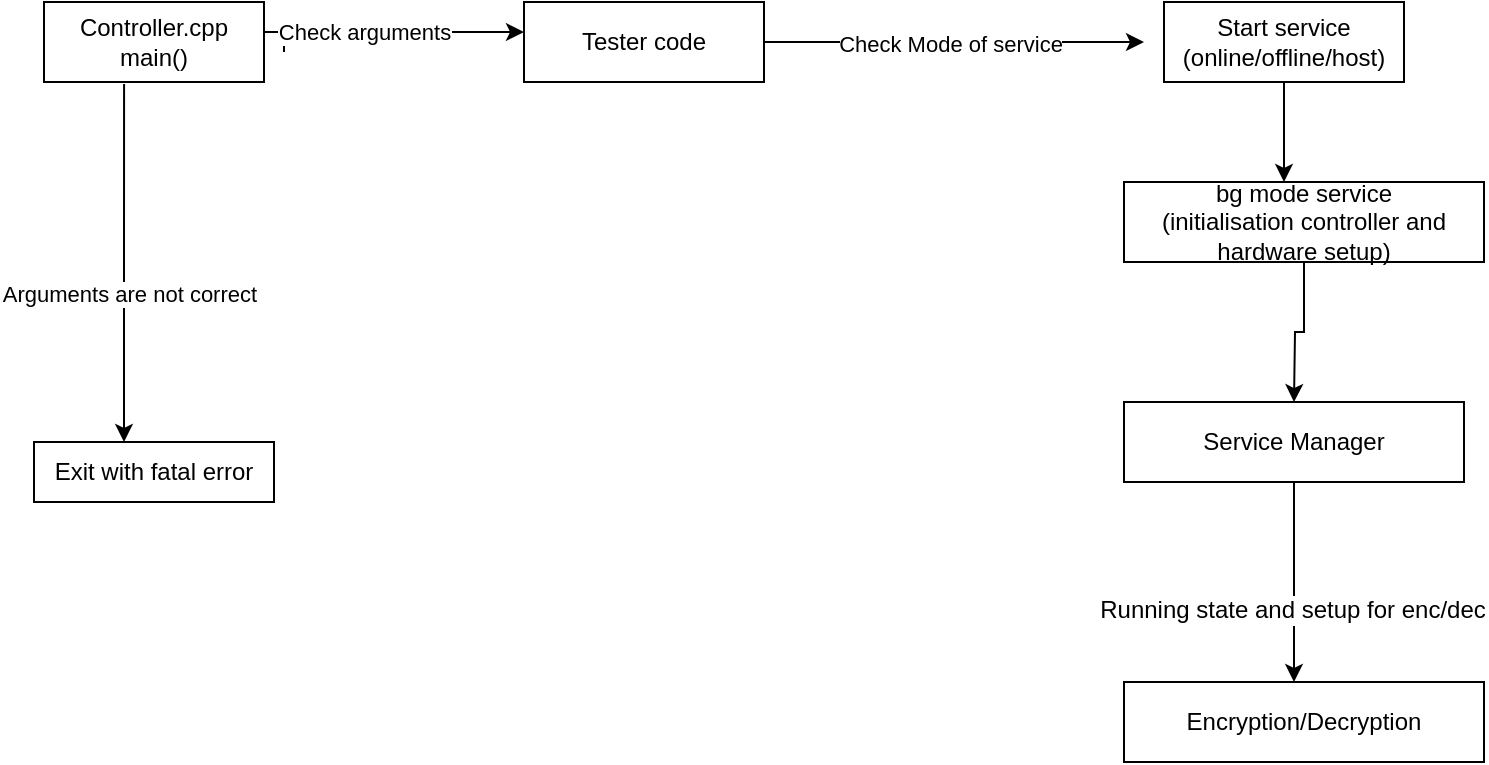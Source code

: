 <mxfile version="13.0.1" type="device"><diagram id="i8ijchQLCyqlA2e7qM_G" name="Page-1"><mxGraphModel dx="819" dy="497" grid="1" gridSize="10" guides="1" tooltips="1" connect="1" arrows="1" fold="1" page="1" pageScale="1" pageWidth="827" pageHeight="1169" math="0" shadow="0"><root><mxCell id="0"/><mxCell id="1" parent="0"/><mxCell id="iKWZ-h5t0E-C5_ZcaWXv-3" style="edgeStyle=orthogonalEdgeStyle;rounded=0;orthogonalLoop=1;jettySize=auto;html=1;" edge="1" parent="1"><mxGeometry relative="1" as="geometry"><mxPoint x="280" y="55" as="targetPoint"/><mxPoint x="160" y="65" as="sourcePoint"/><Array as="points"><mxPoint x="120" y="55"/><mxPoint x="120" y="55"/></Array></mxGeometry></mxCell><mxCell id="iKWZ-h5t0E-C5_ZcaWXv-4" value="Check arguments" style="edgeLabel;html=1;align=center;verticalAlign=middle;resizable=0;points=[];" vertex="1" connectable="0" parent="iKWZ-h5t0E-C5_ZcaWXv-3"><mxGeometry x="0.188" y="2" relative="1" as="geometry"><mxPoint x="5" y="2" as="offset"/></mxGeometry></mxCell><mxCell id="iKWZ-h5t0E-C5_ZcaWXv-12" style="edgeStyle=orthogonalEdgeStyle;rounded=0;orthogonalLoop=1;jettySize=auto;html=1;exitX=0.364;exitY=1.025;exitDx=0;exitDy=0;exitPerimeter=0;" edge="1" parent="1" source="iKWZ-h5t0E-C5_ZcaWXv-2"><mxGeometry relative="1" as="geometry"><mxPoint x="80" y="260" as="targetPoint"/><mxPoint x="80" y="130" as="sourcePoint"/><Array as="points"/></mxGeometry></mxCell><mxCell id="iKWZ-h5t0E-C5_ZcaWXv-13" value="Arguments are not correct&amp;nbsp;" style="edgeLabel;html=1;align=center;verticalAlign=middle;resizable=0;points=[];" vertex="1" connectable="0" parent="iKWZ-h5t0E-C5_ZcaWXv-12"><mxGeometry x="0.168" y="3" relative="1" as="geometry"><mxPoint as="offset"/></mxGeometry></mxCell><mxCell id="iKWZ-h5t0E-C5_ZcaWXv-2" value="Controller.cpp&lt;br&gt;main()" style="rounded=0;whiteSpace=wrap;html=1;" vertex="1" parent="1"><mxGeometry x="40" y="40" width="110" height="40" as="geometry"/></mxCell><mxCell id="iKWZ-h5t0E-C5_ZcaWXv-6" style="edgeStyle=orthogonalEdgeStyle;rounded=0;orthogonalLoop=1;jettySize=auto;html=1;" edge="1" parent="1" source="iKWZ-h5t0E-C5_ZcaWXv-5"><mxGeometry relative="1" as="geometry"><mxPoint x="590" y="60" as="targetPoint"/></mxGeometry></mxCell><mxCell id="iKWZ-h5t0E-C5_ZcaWXv-7" value="Check Mode of service" style="edgeLabel;html=1;align=center;verticalAlign=middle;resizable=0;points=[];" vertex="1" connectable="0" parent="iKWZ-h5t0E-C5_ZcaWXv-6"><mxGeometry x="0.314" y="3" relative="1" as="geometry"><mxPoint x="-32" y="3" as="offset"/></mxGeometry></mxCell><mxCell id="iKWZ-h5t0E-C5_ZcaWXv-5" value="Tester code&lt;br&gt;" style="rounded=0;whiteSpace=wrap;html=1;" vertex="1" parent="1"><mxGeometry x="280" y="40" width="120" height="40" as="geometry"/></mxCell><mxCell id="iKWZ-h5t0E-C5_ZcaWXv-10" style="edgeStyle=orthogonalEdgeStyle;rounded=0;orthogonalLoop=1;jettySize=auto;html=1;" edge="1" parent="1" source="iKWZ-h5t0E-C5_ZcaWXv-9"><mxGeometry relative="1" as="geometry"><mxPoint x="660" y="130" as="targetPoint"/></mxGeometry></mxCell><mxCell id="iKWZ-h5t0E-C5_ZcaWXv-9" value="Start service&lt;br&gt;(online/offline/host)" style="rounded=0;whiteSpace=wrap;html=1;" vertex="1" parent="1"><mxGeometry x="600" y="40" width="120" height="40" as="geometry"/></mxCell><mxCell id="iKWZ-h5t0E-C5_ZcaWXv-14" value="Exit with fatal error&lt;br&gt;" style="rounded=0;whiteSpace=wrap;html=1;" vertex="1" parent="1"><mxGeometry x="35" y="260" width="120" height="30" as="geometry"/></mxCell><mxCell id="iKWZ-h5t0E-C5_ZcaWXv-16" style="edgeStyle=orthogonalEdgeStyle;rounded=0;orthogonalLoop=1;jettySize=auto;html=1;" edge="1" parent="1" source="iKWZ-h5t0E-C5_ZcaWXv-15"><mxGeometry relative="1" as="geometry"><mxPoint x="665" y="240" as="targetPoint"/></mxGeometry></mxCell><mxCell id="iKWZ-h5t0E-C5_ZcaWXv-15" value="bg mode service&lt;br&gt;(initialisation controller and hardware setup)" style="rounded=0;whiteSpace=wrap;html=1;" vertex="1" parent="1"><mxGeometry x="580" y="130" width="180" height="40" as="geometry"/></mxCell><mxCell id="iKWZ-h5t0E-C5_ZcaWXv-19" style="edgeStyle=orthogonalEdgeStyle;rounded=0;orthogonalLoop=1;jettySize=auto;html=1;" edge="1" parent="1" source="iKWZ-h5t0E-C5_ZcaWXv-17"><mxGeometry relative="1" as="geometry"><mxPoint x="665" y="380" as="targetPoint"/><Array as="points"><mxPoint x="665" y="340"/><mxPoint x="665" y="340"/></Array></mxGeometry></mxCell><mxCell id="iKWZ-h5t0E-C5_ZcaWXv-25" value="&lt;span style=&quot;font-size: 12px&quot;&gt;Running state and setup for enc/dec&lt;br&gt;&lt;/span&gt;" style="edgeLabel;html=1;align=center;verticalAlign=middle;resizable=0;points=[];" vertex="1" connectable="0" parent="iKWZ-h5t0E-C5_ZcaWXv-19"><mxGeometry x="0.28" y="-1" relative="1" as="geometry"><mxPoint as="offset"/></mxGeometry></mxCell><mxCell id="iKWZ-h5t0E-C5_ZcaWXv-17" value="Service Manager" style="rounded=0;whiteSpace=wrap;html=1;" vertex="1" parent="1"><mxGeometry x="580" y="240" width="170" height="40" as="geometry"/></mxCell><mxCell id="iKWZ-h5t0E-C5_ZcaWXv-26" value="Encryption/Decryption" style="rounded=0;whiteSpace=wrap;html=1;" vertex="1" parent="1"><mxGeometry x="580" y="380" width="180" height="40" as="geometry"/></mxCell></root></mxGraphModel></diagram></mxfile>